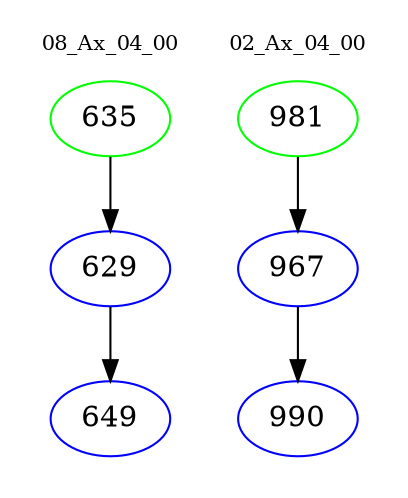 digraph{
subgraph cluster_0 {
color = white
label = "08_Ax_04_00";
fontsize=10;
T0_635 [label="635", color="green"]
T0_635 -> T0_629 [color="black"]
T0_629 [label="629", color="blue"]
T0_629 -> T0_649 [color="black"]
T0_649 [label="649", color="blue"]
}
subgraph cluster_1 {
color = white
label = "02_Ax_04_00";
fontsize=10;
T1_981 [label="981", color="green"]
T1_981 -> T1_967 [color="black"]
T1_967 [label="967", color="blue"]
T1_967 -> T1_990 [color="black"]
T1_990 [label="990", color="blue"]
}
}
